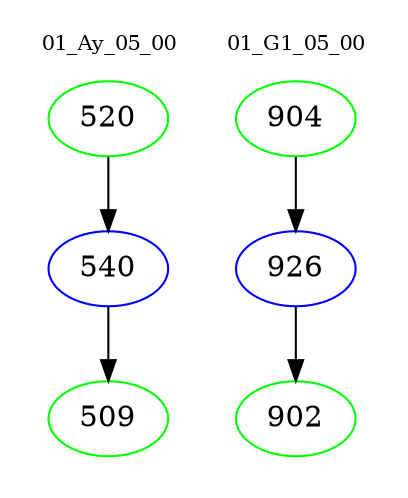 digraph{
subgraph cluster_0 {
color = white
label = "01_Ay_05_00";
fontsize=10;
T0_520 [label="520", color="green"]
T0_520 -> T0_540 [color="black"]
T0_540 [label="540", color="blue"]
T0_540 -> T0_509 [color="black"]
T0_509 [label="509", color="green"]
}
subgraph cluster_1 {
color = white
label = "01_G1_05_00";
fontsize=10;
T1_904 [label="904", color="green"]
T1_904 -> T1_926 [color="black"]
T1_926 [label="926", color="blue"]
T1_926 -> T1_902 [color="black"]
T1_902 [label="902", color="green"]
}
}

